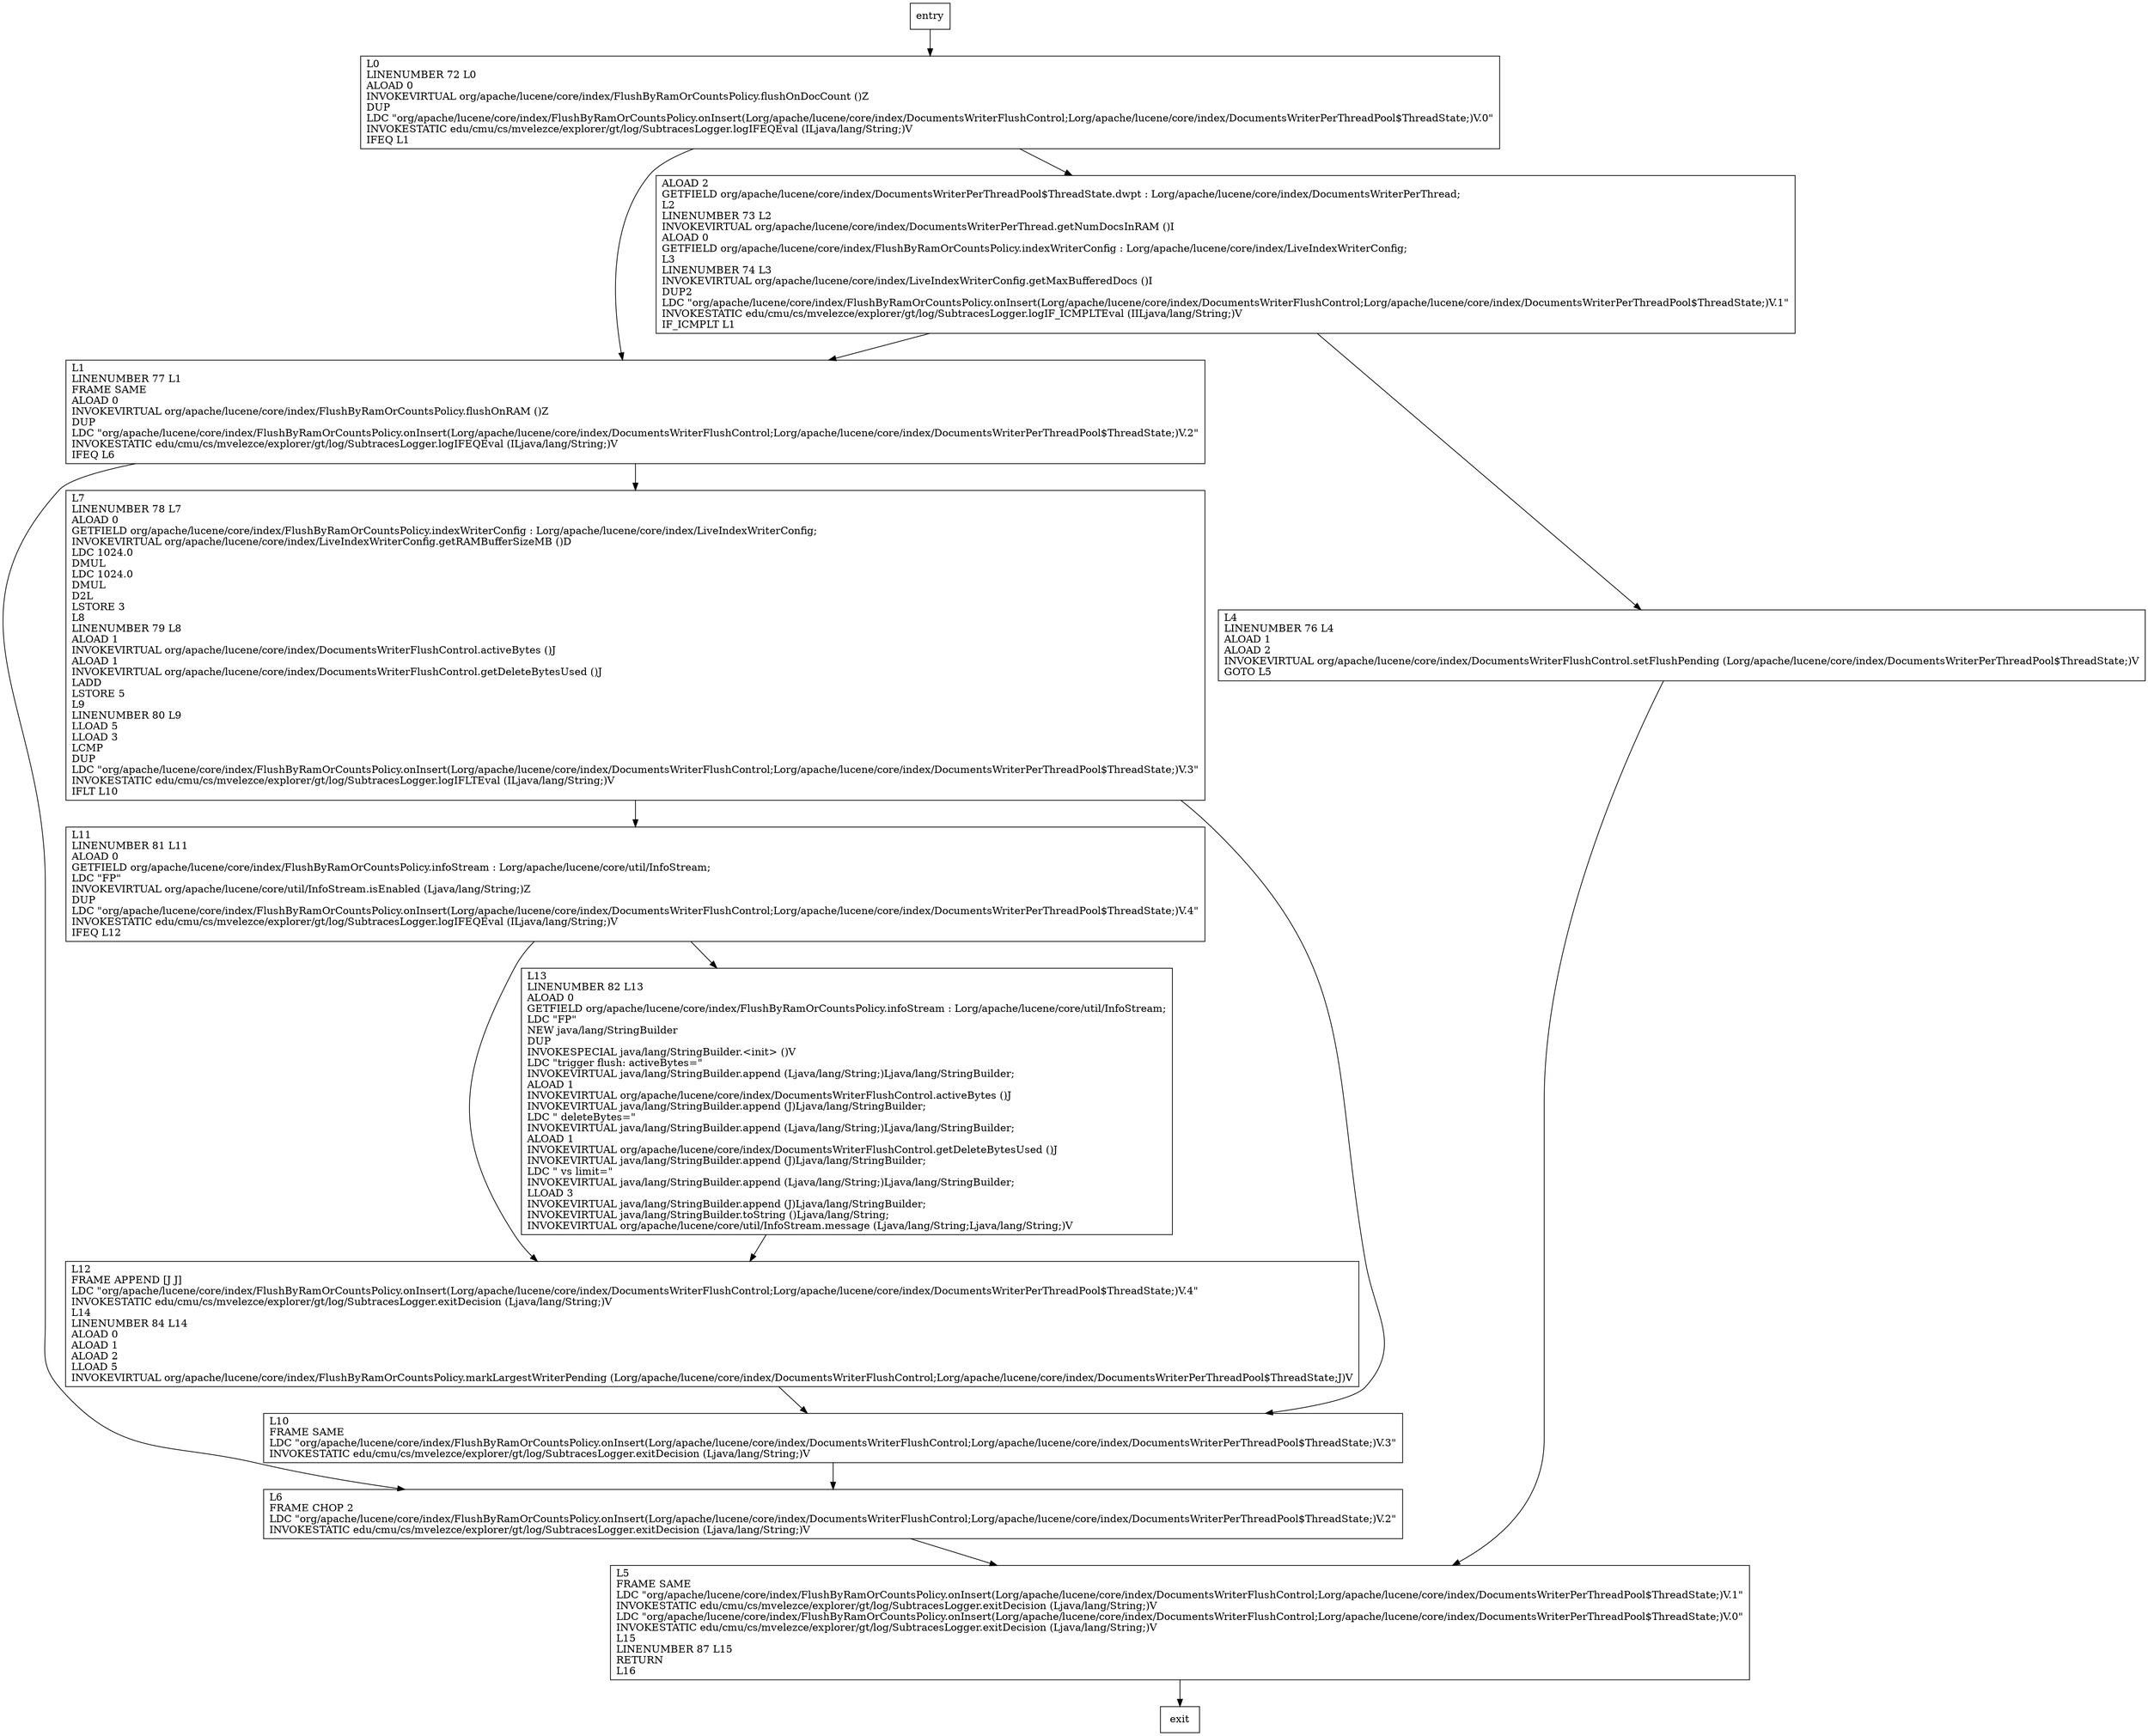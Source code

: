 digraph onInsert {
node [shape=record];
1531175283 [label="ALOAD 2\lGETFIELD org/apache/lucene/core/index/DocumentsWriterPerThreadPool$ThreadState.dwpt : Lorg/apache/lucene/core/index/DocumentsWriterPerThread;\lL2\lLINENUMBER 73 L2\lINVOKEVIRTUAL org/apache/lucene/core/index/DocumentsWriterPerThread.getNumDocsInRAM ()I\lALOAD 0\lGETFIELD org/apache/lucene/core/index/FlushByRamOrCountsPolicy.indexWriterConfig : Lorg/apache/lucene/core/index/LiveIndexWriterConfig;\lL3\lLINENUMBER 74 L3\lINVOKEVIRTUAL org/apache/lucene/core/index/LiveIndexWriterConfig.getMaxBufferedDocs ()I\lDUP2\lLDC \"org/apache/lucene/core/index/FlushByRamOrCountsPolicy.onInsert(Lorg/apache/lucene/core/index/DocumentsWriterFlushControl;Lorg/apache/lucene/core/index/DocumentsWriterPerThreadPool$ThreadState;)V.1\"\lINVOKESTATIC edu/cmu/cs/mvelezce/explorer/gt/log/SubtracesLogger.logIF_ICMPLTEval (IILjava/lang/String;)V\lIF_ICMPLT L1\l"];
1079190991 [label="L12\lFRAME APPEND [J J]\lLDC \"org/apache/lucene/core/index/FlushByRamOrCountsPolicy.onInsert(Lorg/apache/lucene/core/index/DocumentsWriterFlushControl;Lorg/apache/lucene/core/index/DocumentsWriterPerThreadPool$ThreadState;)V.4\"\lINVOKESTATIC edu/cmu/cs/mvelezce/explorer/gt/log/SubtracesLogger.exitDecision (Ljava/lang/String;)V\lL14\lLINENUMBER 84 L14\lALOAD 0\lALOAD 1\lALOAD 2\lLLOAD 5\lINVOKEVIRTUAL org/apache/lucene/core/index/FlushByRamOrCountsPolicy.markLargestWriterPending (Lorg/apache/lucene/core/index/DocumentsWriterFlushControl;Lorg/apache/lucene/core/index/DocumentsWriterPerThreadPool$ThreadState;J)V\l"];
821342630 [label="L11\lLINENUMBER 81 L11\lALOAD 0\lGETFIELD org/apache/lucene/core/index/FlushByRamOrCountsPolicy.infoStream : Lorg/apache/lucene/core/util/InfoStream;\lLDC \"FP\"\lINVOKEVIRTUAL org/apache/lucene/core/util/InfoStream.isEnabled (Ljava/lang/String;)Z\lDUP\lLDC \"org/apache/lucene/core/index/FlushByRamOrCountsPolicy.onInsert(Lorg/apache/lucene/core/index/DocumentsWriterFlushControl;Lorg/apache/lucene/core/index/DocumentsWriterPerThreadPool$ThreadState;)V.4\"\lINVOKESTATIC edu/cmu/cs/mvelezce/explorer/gt/log/SubtracesLogger.logIFEQEval (ILjava/lang/String;)V\lIFEQ L12\l"];
1727424614 [label="L5\lFRAME SAME\lLDC \"org/apache/lucene/core/index/FlushByRamOrCountsPolicy.onInsert(Lorg/apache/lucene/core/index/DocumentsWriterFlushControl;Lorg/apache/lucene/core/index/DocumentsWriterPerThreadPool$ThreadState;)V.1\"\lINVOKESTATIC edu/cmu/cs/mvelezce/explorer/gt/log/SubtracesLogger.exitDecision (Ljava/lang/String;)V\lLDC \"org/apache/lucene/core/index/FlushByRamOrCountsPolicy.onInsert(Lorg/apache/lucene/core/index/DocumentsWriterFlushControl;Lorg/apache/lucene/core/index/DocumentsWriterPerThreadPool$ThreadState;)V.0\"\lINVOKESTATIC edu/cmu/cs/mvelezce/explorer/gt/log/SubtracesLogger.exitDecision (Ljava/lang/String;)V\lL15\lLINENUMBER 87 L15\lRETURN\lL16\l"];
596779307 [label="L0\lLINENUMBER 72 L0\lALOAD 0\lINVOKEVIRTUAL org/apache/lucene/core/index/FlushByRamOrCountsPolicy.flushOnDocCount ()Z\lDUP\lLDC \"org/apache/lucene/core/index/FlushByRamOrCountsPolicy.onInsert(Lorg/apache/lucene/core/index/DocumentsWriterFlushControl;Lorg/apache/lucene/core/index/DocumentsWriterPerThreadPool$ThreadState;)V.0\"\lINVOKESTATIC edu/cmu/cs/mvelezce/explorer/gt/log/SubtracesLogger.logIFEQEval (ILjava/lang/String;)V\lIFEQ L1\l"];
687399269 [label="L1\lLINENUMBER 77 L1\lFRAME SAME\lALOAD 0\lINVOKEVIRTUAL org/apache/lucene/core/index/FlushByRamOrCountsPolicy.flushOnRAM ()Z\lDUP\lLDC \"org/apache/lucene/core/index/FlushByRamOrCountsPolicy.onInsert(Lorg/apache/lucene/core/index/DocumentsWriterFlushControl;Lorg/apache/lucene/core/index/DocumentsWriterPerThreadPool$ThreadState;)V.2\"\lINVOKESTATIC edu/cmu/cs/mvelezce/explorer/gt/log/SubtracesLogger.logIFEQEval (ILjava/lang/String;)V\lIFEQ L6\l"];
1298557761 [label="L6\lFRAME CHOP 2\lLDC \"org/apache/lucene/core/index/FlushByRamOrCountsPolicy.onInsert(Lorg/apache/lucene/core/index/DocumentsWriterFlushControl;Lorg/apache/lucene/core/index/DocumentsWriterPerThreadPool$ThreadState;)V.2\"\lINVOKESTATIC edu/cmu/cs/mvelezce/explorer/gt/log/SubtracesLogger.exitDecision (Ljava/lang/String;)V\l"];
586831282 [label="L7\lLINENUMBER 78 L7\lALOAD 0\lGETFIELD org/apache/lucene/core/index/FlushByRamOrCountsPolicy.indexWriterConfig : Lorg/apache/lucene/core/index/LiveIndexWriterConfig;\lINVOKEVIRTUAL org/apache/lucene/core/index/LiveIndexWriterConfig.getRAMBufferSizeMB ()D\lLDC 1024.0\lDMUL\lLDC 1024.0\lDMUL\lD2L\lLSTORE 3\lL8\lLINENUMBER 79 L8\lALOAD 1\lINVOKEVIRTUAL org/apache/lucene/core/index/DocumentsWriterFlushControl.activeBytes ()J\lALOAD 1\lINVOKEVIRTUAL org/apache/lucene/core/index/DocumentsWriterFlushControl.getDeleteBytesUsed ()J\lLADD\lLSTORE 5\lL9\lLINENUMBER 80 L9\lLLOAD 5\lLLOAD 3\lLCMP\lDUP\lLDC \"org/apache/lucene/core/index/FlushByRamOrCountsPolicy.onInsert(Lorg/apache/lucene/core/index/DocumentsWriterFlushControl;Lorg/apache/lucene/core/index/DocumentsWriterPerThreadPool$ThreadState;)V.3\"\lINVOKESTATIC edu/cmu/cs/mvelezce/explorer/gt/log/SubtracesLogger.logIFLTEval (ILjava/lang/String;)V\lIFLT L10\l"];
1041326823 [label="L13\lLINENUMBER 82 L13\lALOAD 0\lGETFIELD org/apache/lucene/core/index/FlushByRamOrCountsPolicy.infoStream : Lorg/apache/lucene/core/util/InfoStream;\lLDC \"FP\"\lNEW java/lang/StringBuilder\lDUP\lINVOKESPECIAL java/lang/StringBuilder.\<init\> ()V\lLDC \"trigger flush: activeBytes=\"\lINVOKEVIRTUAL java/lang/StringBuilder.append (Ljava/lang/String;)Ljava/lang/StringBuilder;\lALOAD 1\lINVOKEVIRTUAL org/apache/lucene/core/index/DocumentsWriterFlushControl.activeBytes ()J\lINVOKEVIRTUAL java/lang/StringBuilder.append (J)Ljava/lang/StringBuilder;\lLDC \" deleteBytes=\"\lINVOKEVIRTUAL java/lang/StringBuilder.append (Ljava/lang/String;)Ljava/lang/StringBuilder;\lALOAD 1\lINVOKEVIRTUAL org/apache/lucene/core/index/DocumentsWriterFlushControl.getDeleteBytesUsed ()J\lINVOKEVIRTUAL java/lang/StringBuilder.append (J)Ljava/lang/StringBuilder;\lLDC \" vs limit=\"\lINVOKEVIRTUAL java/lang/StringBuilder.append (Ljava/lang/String;)Ljava/lang/StringBuilder;\lLLOAD 3\lINVOKEVIRTUAL java/lang/StringBuilder.append (J)Ljava/lang/StringBuilder;\lINVOKEVIRTUAL java/lang/StringBuilder.toString ()Ljava/lang/String;\lINVOKEVIRTUAL org/apache/lucene/core/util/InfoStream.message (Ljava/lang/String;Ljava/lang/String;)V\l"];
1415545023 [label="L4\lLINENUMBER 76 L4\lALOAD 1\lALOAD 2\lINVOKEVIRTUAL org/apache/lucene/core/index/DocumentsWriterFlushControl.setFlushPending (Lorg/apache/lucene/core/index/DocumentsWriterPerThreadPool$ThreadState;)V\lGOTO L5\l"];
1704214570 [label="L10\lFRAME SAME\lLDC \"org/apache/lucene/core/index/FlushByRamOrCountsPolicy.onInsert(Lorg/apache/lucene/core/index/DocumentsWriterFlushControl;Lorg/apache/lucene/core/index/DocumentsWriterPerThreadPool$ThreadState;)V.3\"\lINVOKESTATIC edu/cmu/cs/mvelezce/explorer/gt/log/SubtracesLogger.exitDecision (Ljava/lang/String;)V\l"];
entry;
exit;
1531175283 -> 687399269;
1531175283 -> 1415545023;
821342630 -> 1079190991;
821342630 -> 1041326823;
1727424614 -> exit;
596779307 -> 1531175283;
596779307 -> 687399269;
1041326823 -> 1079190991;
entry -> 596779307;
1079190991 -> 1704214570;
687399269 -> 1298557761;
687399269 -> 586831282;
1298557761 -> 1727424614;
586831282 -> 821342630;
586831282 -> 1704214570;
1415545023 -> 1727424614;
1704214570 -> 1298557761;
}
